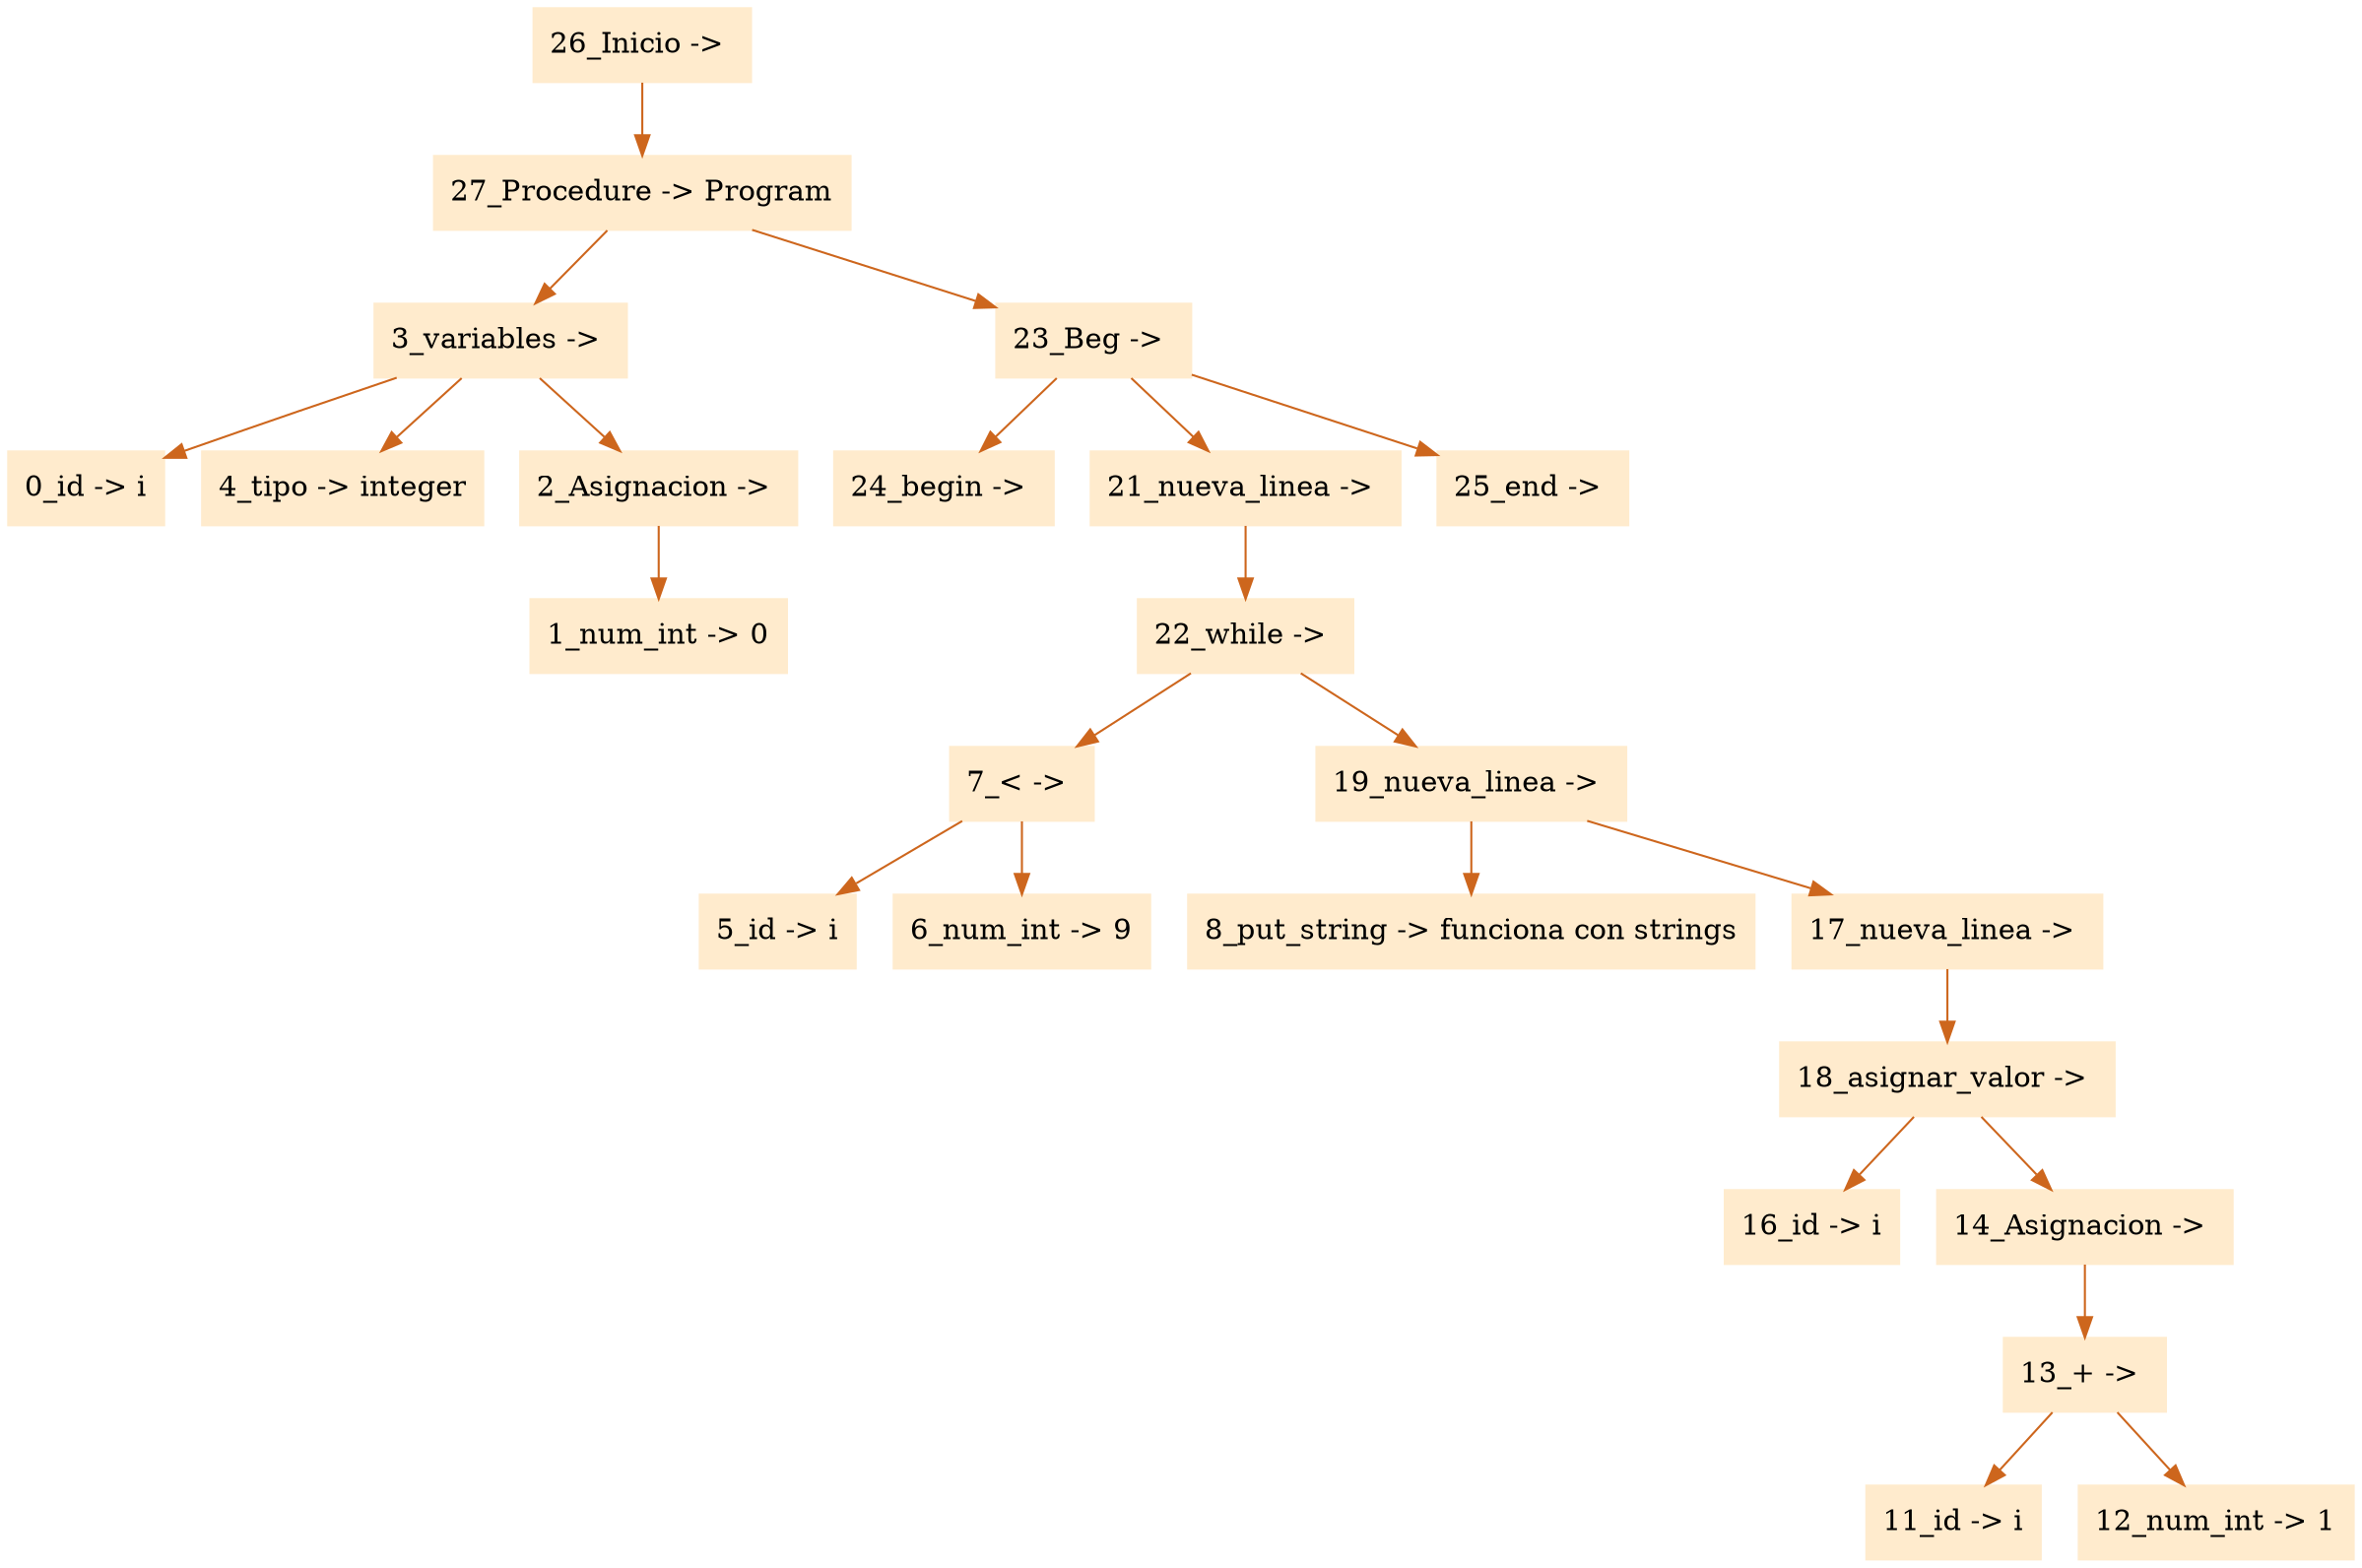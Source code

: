 digraph G {node[shape=box, style=filled, color=blanchedalmond]; edge[color=chocolate3];rankdir=UD 

"26_Inicio -> "->"27_Procedure -> Program"
"27_Procedure -> Program"->"3_variables -> "
"3_variables -> "->"0_id -> i"
"3_variables -> "->"4_tipo -> integer"
"3_variables -> "->"2_Asignacion -> "
"2_Asignacion -> "->"1_num_int -> 0"
"27_Procedure -> Program"->"23_Beg -> "
"23_Beg -> "->"24_begin -> "
"23_Beg -> "->"21_nueva_linea -> "
"21_nueva_linea -> "->"22_while -> "
"22_while -> "->"7_< -> "
"7_< -> "->"5_id -> i"
"7_< -> "->"6_num_int -> 9"
"22_while -> "->"19_nueva_linea -> "
"19_nueva_linea -> "->"8_put_string -> funciona con strings"
"19_nueva_linea -> "->"17_nueva_linea -> "
"17_nueva_linea -> "->"18_asignar_valor -> "
"18_asignar_valor -> "->"16_id -> i"
"18_asignar_valor -> "->"14_Asignacion -> "
"14_Asignacion -> "->"13_+ -> "
"13_+ -> "->"11_id -> i"
"13_+ -> "->"12_num_int -> 1"
"23_Beg -> "->"25_end -> "


}
